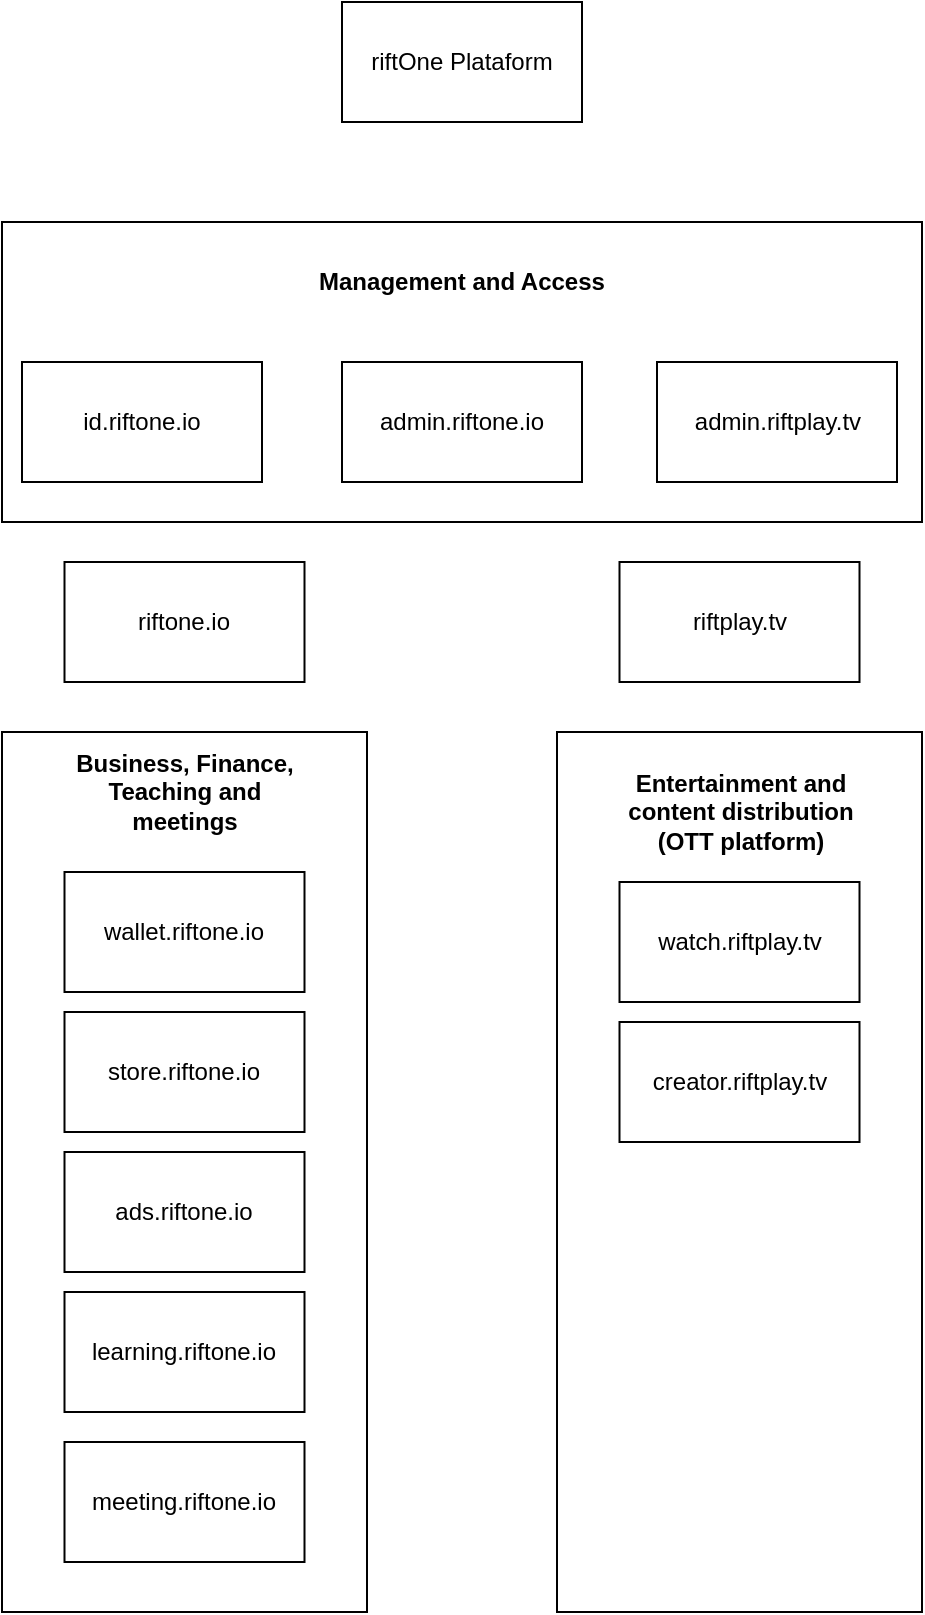 <mxfile version="20.2.3" type="github">
  <diagram id="R2lEEEUBdFMjLlhIrx00" name="Page-1">
    <mxGraphModel dx="1554" dy="867" grid="1" gridSize="10" guides="1" tooltips="1" connect="1" arrows="1" fold="1" page="1" pageScale="1" pageWidth="850" pageHeight="1100" math="0" shadow="0" extFonts="Permanent Marker^https://fonts.googleapis.com/css?family=Permanent+Marker">
      <root>
        <mxCell id="0" />
        <mxCell id="1" parent="0" />
        <mxCell id="aJMRBLY9oZxYdTQO_TVv-20" value="" style="rounded=0;whiteSpace=wrap;html=1;fontColor=#000000;" vertex="1" parent="1">
          <mxGeometry x="195" y="160" width="460" height="150" as="geometry" />
        </mxCell>
        <mxCell id="aJMRBLY9oZxYdTQO_TVv-19" value="" style="rounded=0;whiteSpace=wrap;html=1;" vertex="1" parent="1">
          <mxGeometry x="472.5" y="415" width="182.5" height="440" as="geometry" />
        </mxCell>
        <mxCell id="aJMRBLY9oZxYdTQO_TVv-16" value="" style="rounded=0;whiteSpace=wrap;html=1;" vertex="1" parent="1">
          <mxGeometry x="195" y="415" width="182.5" height="440" as="geometry" />
        </mxCell>
        <mxCell id="aJMRBLY9oZxYdTQO_TVv-1" value="riftOne Plataform" style="rounded=0;whiteSpace=wrap;html=1;" vertex="1" parent="1">
          <mxGeometry x="365" y="50" width="120" height="60" as="geometry" />
        </mxCell>
        <mxCell id="aJMRBLY9oZxYdTQO_TVv-2" value="riftone.io" style="rounded=0;whiteSpace=wrap;html=1;" vertex="1" parent="1">
          <mxGeometry x="226.25" y="330" width="120" height="60" as="geometry" />
        </mxCell>
        <mxCell id="aJMRBLY9oZxYdTQO_TVv-3" value="riftplay.tv" style="rounded=0;whiteSpace=wrap;html=1;" vertex="1" parent="1">
          <mxGeometry x="503.75" y="330" width="120" height="60" as="geometry" />
        </mxCell>
        <mxCell id="aJMRBLY9oZxYdTQO_TVv-6" value="&lt;div&gt;store.riftone.io&lt;/div&gt;" style="rounded=0;whiteSpace=wrap;html=1;" vertex="1" parent="1">
          <mxGeometry x="226.25" y="555" width="120" height="60" as="geometry" />
        </mxCell>
        <mxCell id="aJMRBLY9oZxYdTQO_TVv-7" value="ads.riftone.io" style="rounded=0;whiteSpace=wrap;html=1;" vertex="1" parent="1">
          <mxGeometry x="226.25" y="625" width="120" height="60" as="geometry" />
        </mxCell>
        <mxCell id="aJMRBLY9oZxYdTQO_TVv-8" value="learning.riftone.io" style="rounded=0;whiteSpace=wrap;html=1;" vertex="1" parent="1">
          <mxGeometry x="226.25" y="695" width="120" height="60" as="geometry" />
        </mxCell>
        <mxCell id="aJMRBLY9oZxYdTQO_TVv-9" value="wallet.riftone.io" style="rounded=0;whiteSpace=wrap;html=1;" vertex="1" parent="1">
          <mxGeometry x="226.25" y="485" width="120" height="60" as="geometry" />
        </mxCell>
        <mxCell id="aJMRBLY9oZxYdTQO_TVv-10" value="admin.riftone.io" style="rounded=0;whiteSpace=wrap;html=1;" vertex="1" parent="1">
          <mxGeometry x="365" y="230" width="120" height="60" as="geometry" />
        </mxCell>
        <mxCell id="aJMRBLY9oZxYdTQO_TVv-11" value="admin.riftplay.tv" style="rounded=0;whiteSpace=wrap;html=1;" vertex="1" parent="1">
          <mxGeometry x="522.5" y="230" width="120" height="60" as="geometry" />
        </mxCell>
        <mxCell id="aJMRBLY9oZxYdTQO_TVv-12" value="watch.riftplay.tv" style="rounded=0;whiteSpace=wrap;html=1;" vertex="1" parent="1">
          <mxGeometry x="503.75" y="490" width="120" height="60" as="geometry" />
        </mxCell>
        <mxCell id="aJMRBLY9oZxYdTQO_TVv-13" value="creator.riftplay.tv" style="rounded=0;whiteSpace=wrap;html=1;" vertex="1" parent="1">
          <mxGeometry x="503.75" y="560" width="120" height="60" as="geometry" />
        </mxCell>
        <mxCell id="aJMRBLY9oZxYdTQO_TVv-14" value="id.riftone.io" style="rounded=0;whiteSpace=wrap;html=1;" vertex="1" parent="1">
          <mxGeometry x="205" y="230" width="120" height="60" as="geometry" />
        </mxCell>
        <mxCell id="aJMRBLY9oZxYdTQO_TVv-17" value="Business, Finance, Teaching and meetings" style="text;html=1;strokeColor=none;fillColor=none;align=center;verticalAlign=middle;whiteSpace=wrap;rounded=0;fontColor=#000000;fontStyle=1" vertex="1" parent="1">
          <mxGeometry x="220" y="425" width="132.5" height="40" as="geometry" />
        </mxCell>
        <mxCell id="aJMRBLY9oZxYdTQO_TVv-18" value="Entertainment and content distribution (OTT platform)" style="text;html=1;strokeColor=none;fillColor=none;align=center;verticalAlign=middle;whiteSpace=wrap;rounded=0;fontColor=#000000;fontStyle=1" vertex="1" parent="1">
          <mxGeometry x="497.5" y="425" width="132.5" height="60" as="geometry" />
        </mxCell>
        <mxCell id="aJMRBLY9oZxYdTQO_TVv-22" value="Management and Access" style="text;html=1;strokeColor=none;fillColor=none;align=center;verticalAlign=middle;whiteSpace=wrap;rounded=0;fontColor=#000000;fontStyle=1" vertex="1" parent="1">
          <mxGeometry x="315" y="175" width="220" height="30" as="geometry" />
        </mxCell>
        <mxCell id="aJMRBLY9oZxYdTQO_TVv-23" value="meeting.riftone.io" style="rounded=0;whiteSpace=wrap;html=1;" vertex="1" parent="1">
          <mxGeometry x="226.25" y="770" width="120" height="60" as="geometry" />
        </mxCell>
      </root>
    </mxGraphModel>
  </diagram>
</mxfile>
